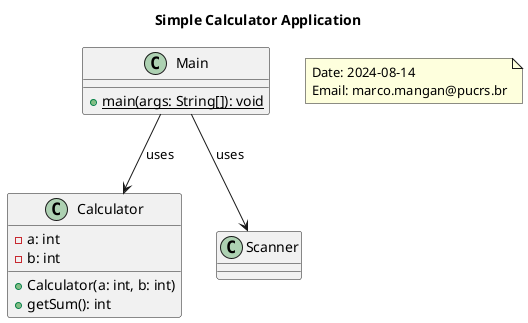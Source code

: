 @startuml

title Simple Calculator Application

class Calculator {
    -a: int
    -b: int
    +Calculator(a: int, b: int)
    +getSum(): int
}

class Main {
    +{static} main(args: String[]): void
}

Main --> Calculator : uses
Main --> Scanner : uses

note as N1
  Date: 2024-08-14
  Email: marco.mangan@pucrs.br
end note

@enduml